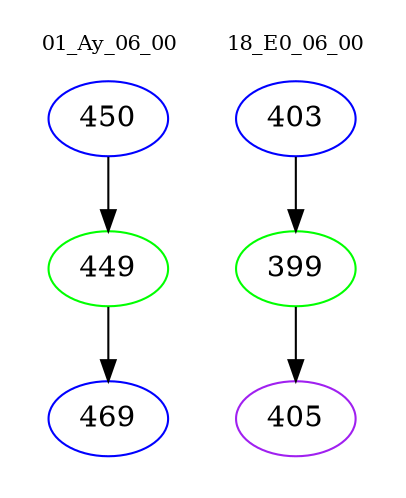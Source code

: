 digraph{
subgraph cluster_0 {
color = white
label = "01_Ay_06_00";
fontsize=10;
T0_450 [label="450", color="blue"]
T0_450 -> T0_449 [color="black"]
T0_449 [label="449", color="green"]
T0_449 -> T0_469 [color="black"]
T0_469 [label="469", color="blue"]
}
subgraph cluster_1 {
color = white
label = "18_E0_06_00";
fontsize=10;
T1_403 [label="403", color="blue"]
T1_403 -> T1_399 [color="black"]
T1_399 [label="399", color="green"]
T1_399 -> T1_405 [color="black"]
T1_405 [label="405", color="purple"]
}
}
